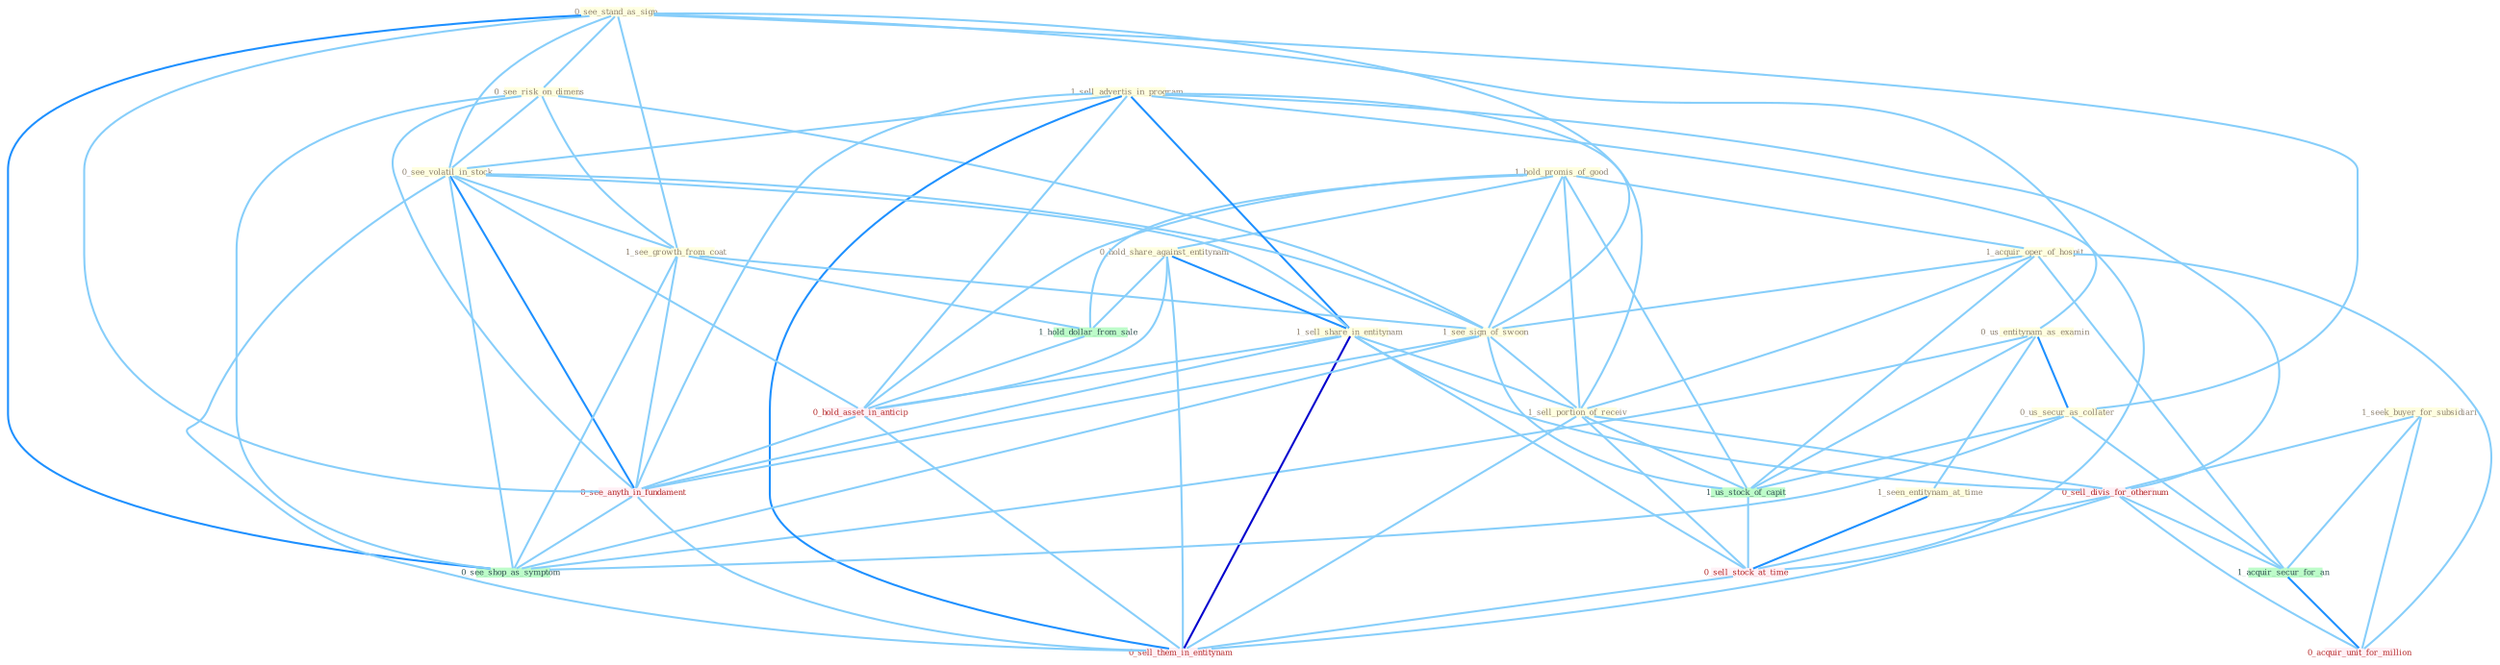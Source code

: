 Graph G{ 
    node
    [shape=polygon,style=filled,width=.5,height=.06,color="#BDFCC9",fixedsize=true,fontsize=4,
    fontcolor="#2f4f4f"];
    {node
    [color="#ffffe0", fontcolor="#8b7d6b"] "0_see_stand_as_sign " "1_hold_promis_of_good " "0_us_entitynam_as_examin " "0_see_risk_on_dimens " "1_sell_advertis_in_program " "0_see_volatil_in_stock " "1_see_growth_from_coat " "1_seek_buyer_for_subsidiari " "0_hold_share_against_entitynam " "1_sell_share_in_entitynam " "1_acquir_oper_of_hospit " "1_seen_entitynam_at_time " "1_see_sign_of_swoon " "0_us_secur_as_collater " "1_sell_portion_of_receiv "}
{node [color="#fff0f5", fontcolor="#b22222"] "0_sell_divis_for_othernum " "0_hold_asset_in_anticip " "0_sell_stock_at_time " "0_see_anyth_in_fundament " "0_acquir_unit_for_million " "0_sell_them_in_entitynam "}
edge [color="#B0E2FF"];

	"0_see_stand_as_sign " -- "0_us_entitynam_as_examin " [w="1", color="#87cefa" ];
	"0_see_stand_as_sign " -- "0_see_risk_on_dimens " [w="1", color="#87cefa" ];
	"0_see_stand_as_sign " -- "0_see_volatil_in_stock " [w="1", color="#87cefa" ];
	"0_see_stand_as_sign " -- "1_see_growth_from_coat " [w="1", color="#87cefa" ];
	"0_see_stand_as_sign " -- "1_see_sign_of_swoon " [w="1", color="#87cefa" ];
	"0_see_stand_as_sign " -- "0_us_secur_as_collater " [w="1", color="#87cefa" ];
	"0_see_stand_as_sign " -- "0_see_anyth_in_fundament " [w="1", color="#87cefa" ];
	"0_see_stand_as_sign " -- "0_see_shop_as_symptom " [w="2", color="#1e90ff" , len=0.8];
	"1_hold_promis_of_good " -- "0_hold_share_against_entitynam " [w="1", color="#87cefa" ];
	"1_hold_promis_of_good " -- "1_acquir_oper_of_hospit " [w="1", color="#87cefa" ];
	"1_hold_promis_of_good " -- "1_see_sign_of_swoon " [w="1", color="#87cefa" ];
	"1_hold_promis_of_good " -- "1_sell_portion_of_receiv " [w="1", color="#87cefa" ];
	"1_hold_promis_of_good " -- "1_us_stock_of_capit " [w="1", color="#87cefa" ];
	"1_hold_promis_of_good " -- "1_hold_dollar_from_sale " [w="1", color="#87cefa" ];
	"1_hold_promis_of_good " -- "0_hold_asset_in_anticip " [w="1", color="#87cefa" ];
	"0_us_entitynam_as_examin " -- "1_seen_entitynam_at_time " [w="1", color="#87cefa" ];
	"0_us_entitynam_as_examin " -- "0_us_secur_as_collater " [w="2", color="#1e90ff" , len=0.8];
	"0_us_entitynam_as_examin " -- "1_us_stock_of_capit " [w="1", color="#87cefa" ];
	"0_us_entitynam_as_examin " -- "0_see_shop_as_symptom " [w="1", color="#87cefa" ];
	"0_see_risk_on_dimens " -- "0_see_volatil_in_stock " [w="1", color="#87cefa" ];
	"0_see_risk_on_dimens " -- "1_see_growth_from_coat " [w="1", color="#87cefa" ];
	"0_see_risk_on_dimens " -- "1_see_sign_of_swoon " [w="1", color="#87cefa" ];
	"0_see_risk_on_dimens " -- "0_see_anyth_in_fundament " [w="1", color="#87cefa" ];
	"0_see_risk_on_dimens " -- "0_see_shop_as_symptom " [w="1", color="#87cefa" ];
	"1_sell_advertis_in_program " -- "0_see_volatil_in_stock " [w="1", color="#87cefa" ];
	"1_sell_advertis_in_program " -- "1_sell_share_in_entitynam " [w="2", color="#1e90ff" , len=0.8];
	"1_sell_advertis_in_program " -- "1_sell_portion_of_receiv " [w="1", color="#87cefa" ];
	"1_sell_advertis_in_program " -- "0_sell_divis_for_othernum " [w="1", color="#87cefa" ];
	"1_sell_advertis_in_program " -- "0_hold_asset_in_anticip " [w="1", color="#87cefa" ];
	"1_sell_advertis_in_program " -- "0_sell_stock_at_time " [w="1", color="#87cefa" ];
	"1_sell_advertis_in_program " -- "0_see_anyth_in_fundament " [w="1", color="#87cefa" ];
	"1_sell_advertis_in_program " -- "0_sell_them_in_entitynam " [w="2", color="#1e90ff" , len=0.8];
	"0_see_volatil_in_stock " -- "1_see_growth_from_coat " [w="1", color="#87cefa" ];
	"0_see_volatil_in_stock " -- "1_sell_share_in_entitynam " [w="1", color="#87cefa" ];
	"0_see_volatil_in_stock " -- "1_see_sign_of_swoon " [w="1", color="#87cefa" ];
	"0_see_volatil_in_stock " -- "0_hold_asset_in_anticip " [w="1", color="#87cefa" ];
	"0_see_volatil_in_stock " -- "0_see_anyth_in_fundament " [w="2", color="#1e90ff" , len=0.8];
	"0_see_volatil_in_stock " -- "0_see_shop_as_symptom " [w="1", color="#87cefa" ];
	"0_see_volatil_in_stock " -- "0_sell_them_in_entitynam " [w="1", color="#87cefa" ];
	"1_see_growth_from_coat " -- "1_see_sign_of_swoon " [w="1", color="#87cefa" ];
	"1_see_growth_from_coat " -- "1_hold_dollar_from_sale " [w="1", color="#87cefa" ];
	"1_see_growth_from_coat " -- "0_see_anyth_in_fundament " [w="1", color="#87cefa" ];
	"1_see_growth_from_coat " -- "0_see_shop_as_symptom " [w="1", color="#87cefa" ];
	"1_seek_buyer_for_subsidiari " -- "0_sell_divis_for_othernum " [w="1", color="#87cefa" ];
	"1_seek_buyer_for_subsidiari " -- "1_acquir_secur_for_an " [w="1", color="#87cefa" ];
	"1_seek_buyer_for_subsidiari " -- "0_acquir_unit_for_million " [w="1", color="#87cefa" ];
	"0_hold_share_against_entitynam " -- "1_sell_share_in_entitynam " [w="2", color="#1e90ff" , len=0.8];
	"0_hold_share_against_entitynam " -- "1_hold_dollar_from_sale " [w="1", color="#87cefa" ];
	"0_hold_share_against_entitynam " -- "0_hold_asset_in_anticip " [w="1", color="#87cefa" ];
	"0_hold_share_against_entitynam " -- "0_sell_them_in_entitynam " [w="1", color="#87cefa" ];
	"1_sell_share_in_entitynam " -- "1_sell_portion_of_receiv " [w="1", color="#87cefa" ];
	"1_sell_share_in_entitynam " -- "0_sell_divis_for_othernum " [w="1", color="#87cefa" ];
	"1_sell_share_in_entitynam " -- "0_hold_asset_in_anticip " [w="1", color="#87cefa" ];
	"1_sell_share_in_entitynam " -- "0_sell_stock_at_time " [w="1", color="#87cefa" ];
	"1_sell_share_in_entitynam " -- "0_see_anyth_in_fundament " [w="1", color="#87cefa" ];
	"1_sell_share_in_entitynam " -- "0_sell_them_in_entitynam " [w="3", color="#0000cd" , len=0.6];
	"1_acquir_oper_of_hospit " -- "1_see_sign_of_swoon " [w="1", color="#87cefa" ];
	"1_acquir_oper_of_hospit " -- "1_sell_portion_of_receiv " [w="1", color="#87cefa" ];
	"1_acquir_oper_of_hospit " -- "1_acquir_secur_for_an " [w="1", color="#87cefa" ];
	"1_acquir_oper_of_hospit " -- "1_us_stock_of_capit " [w="1", color="#87cefa" ];
	"1_acquir_oper_of_hospit " -- "0_acquir_unit_for_million " [w="1", color="#87cefa" ];
	"1_seen_entitynam_at_time " -- "0_sell_stock_at_time " [w="2", color="#1e90ff" , len=0.8];
	"1_see_sign_of_swoon " -- "1_sell_portion_of_receiv " [w="1", color="#87cefa" ];
	"1_see_sign_of_swoon " -- "1_us_stock_of_capit " [w="1", color="#87cefa" ];
	"1_see_sign_of_swoon " -- "0_see_anyth_in_fundament " [w="1", color="#87cefa" ];
	"1_see_sign_of_swoon " -- "0_see_shop_as_symptom " [w="1", color="#87cefa" ];
	"0_us_secur_as_collater " -- "1_acquir_secur_for_an " [w="1", color="#87cefa" ];
	"0_us_secur_as_collater " -- "1_us_stock_of_capit " [w="1", color="#87cefa" ];
	"0_us_secur_as_collater " -- "0_see_shop_as_symptom " [w="1", color="#87cefa" ];
	"1_sell_portion_of_receiv " -- "0_sell_divis_for_othernum " [w="1", color="#87cefa" ];
	"1_sell_portion_of_receiv " -- "1_us_stock_of_capit " [w="1", color="#87cefa" ];
	"1_sell_portion_of_receiv " -- "0_sell_stock_at_time " [w="1", color="#87cefa" ];
	"1_sell_portion_of_receiv " -- "0_sell_them_in_entitynam " [w="1", color="#87cefa" ];
	"0_sell_divis_for_othernum " -- "1_acquir_secur_for_an " [w="1", color="#87cefa" ];
	"0_sell_divis_for_othernum " -- "0_sell_stock_at_time " [w="1", color="#87cefa" ];
	"0_sell_divis_for_othernum " -- "0_acquir_unit_for_million " [w="1", color="#87cefa" ];
	"0_sell_divis_for_othernum " -- "0_sell_them_in_entitynam " [w="1", color="#87cefa" ];
	"1_acquir_secur_for_an " -- "0_acquir_unit_for_million " [w="2", color="#1e90ff" , len=0.8];
	"1_us_stock_of_capit " -- "0_sell_stock_at_time " [w="1", color="#87cefa" ];
	"1_hold_dollar_from_sale " -- "0_hold_asset_in_anticip " [w="1", color="#87cefa" ];
	"0_hold_asset_in_anticip " -- "0_see_anyth_in_fundament " [w="1", color="#87cefa" ];
	"0_hold_asset_in_anticip " -- "0_sell_them_in_entitynam " [w="1", color="#87cefa" ];
	"0_sell_stock_at_time " -- "0_sell_them_in_entitynam " [w="1", color="#87cefa" ];
	"0_see_anyth_in_fundament " -- "0_see_shop_as_symptom " [w="1", color="#87cefa" ];
	"0_see_anyth_in_fundament " -- "0_sell_them_in_entitynam " [w="1", color="#87cefa" ];
}